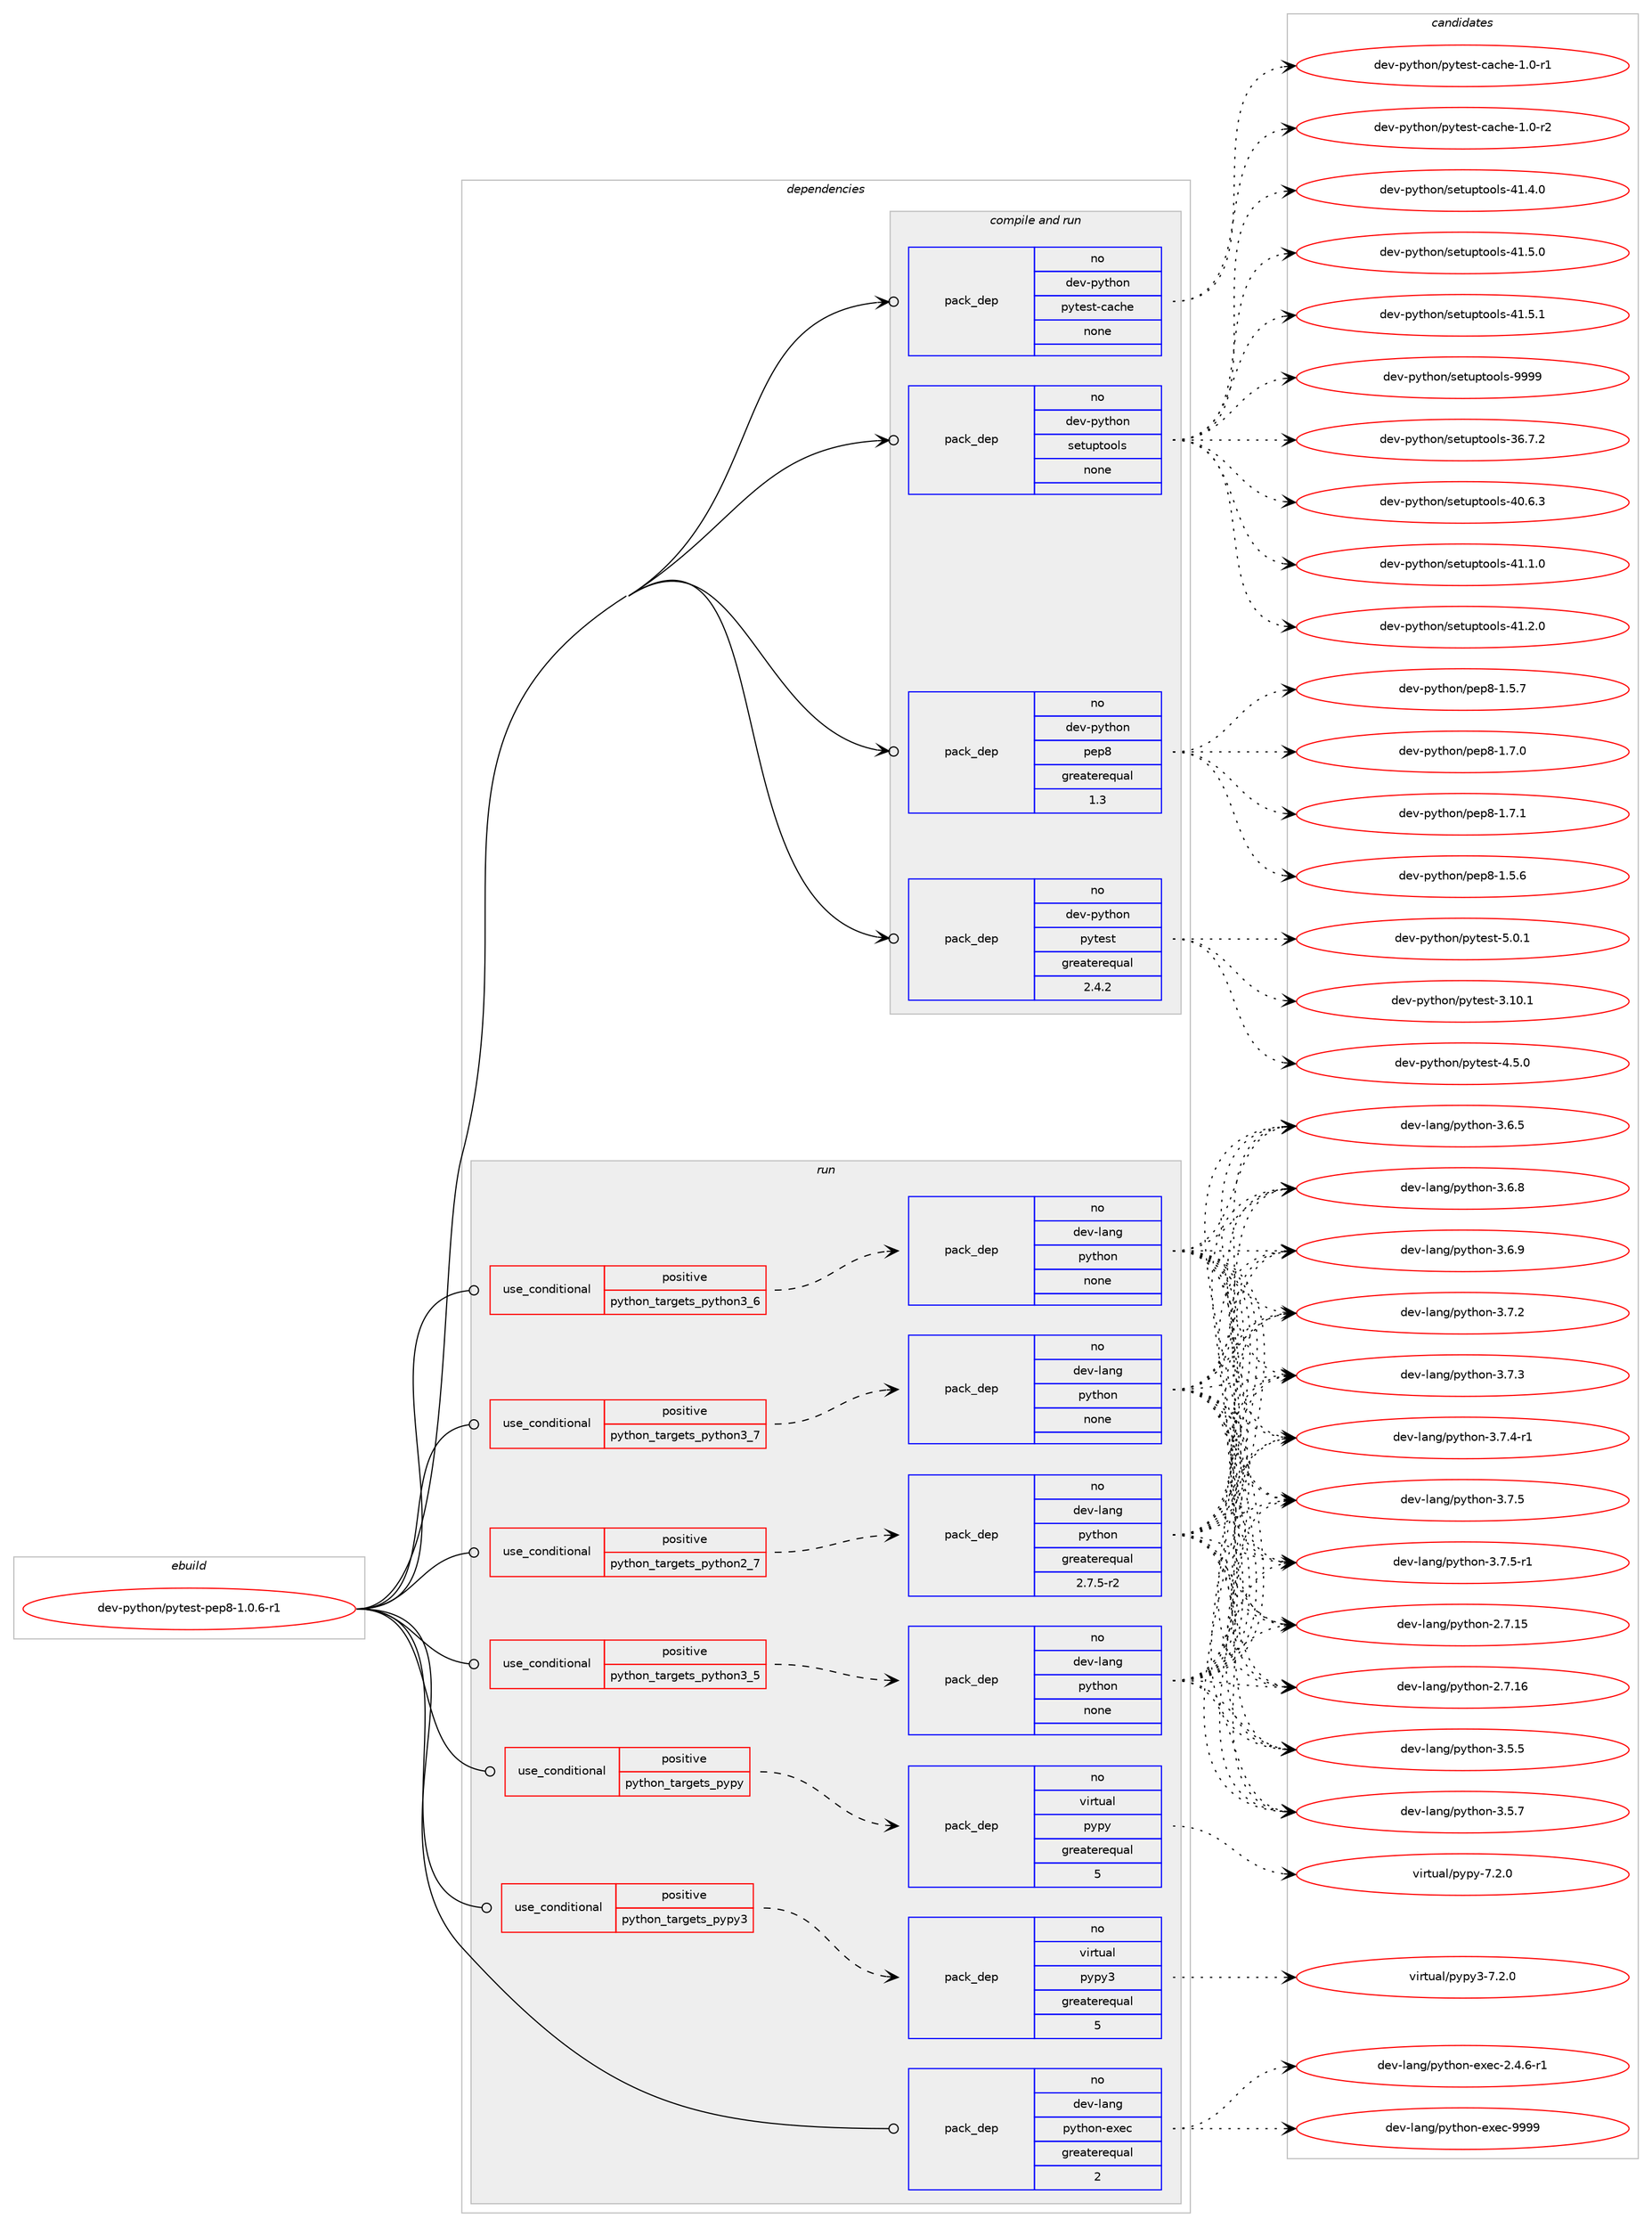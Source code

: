 digraph prolog {

# *************
# Graph options
# *************

newrank=true;
concentrate=true;
compound=true;
graph [rankdir=LR,fontname=Helvetica,fontsize=10,ranksep=1.5];#, ranksep=2.5, nodesep=0.2];
edge  [arrowhead=vee];
node  [fontname=Helvetica,fontsize=10];

# **********
# The ebuild
# **********

subgraph cluster_leftcol {
color=gray;
rank=same;
label=<<i>ebuild</i>>;
id [label="dev-python/pytest-pep8-1.0.6-r1", color=red, width=4, href="../dev-python/pytest-pep8-1.0.6-r1.svg"];
}

# ****************
# The dependencies
# ****************

subgraph cluster_midcol {
color=gray;
label=<<i>dependencies</i>>;
subgraph cluster_compile {
fillcolor="#eeeeee";
style=filled;
label=<<i>compile</i>>;
}
subgraph cluster_compileandrun {
fillcolor="#eeeeee";
style=filled;
label=<<i>compile and run</i>>;
subgraph pack470693 {
dependency629691 [label=<<TABLE BORDER="0" CELLBORDER="1" CELLSPACING="0" CELLPADDING="4" WIDTH="220"><TR><TD ROWSPAN="6" CELLPADDING="30">pack_dep</TD></TR><TR><TD WIDTH="110">no</TD></TR><TR><TD>dev-python</TD></TR><TR><TD>pep8</TD></TR><TR><TD>greaterequal</TD></TR><TR><TD>1.3</TD></TR></TABLE>>, shape=none, color=blue];
}
id:e -> dependency629691:w [weight=20,style="solid",arrowhead="odotvee"];
subgraph pack470694 {
dependency629692 [label=<<TABLE BORDER="0" CELLBORDER="1" CELLSPACING="0" CELLPADDING="4" WIDTH="220"><TR><TD ROWSPAN="6" CELLPADDING="30">pack_dep</TD></TR><TR><TD WIDTH="110">no</TD></TR><TR><TD>dev-python</TD></TR><TR><TD>pytest</TD></TR><TR><TD>greaterequal</TD></TR><TR><TD>2.4.2</TD></TR></TABLE>>, shape=none, color=blue];
}
id:e -> dependency629692:w [weight=20,style="solid",arrowhead="odotvee"];
subgraph pack470695 {
dependency629693 [label=<<TABLE BORDER="0" CELLBORDER="1" CELLSPACING="0" CELLPADDING="4" WIDTH="220"><TR><TD ROWSPAN="6" CELLPADDING="30">pack_dep</TD></TR><TR><TD WIDTH="110">no</TD></TR><TR><TD>dev-python</TD></TR><TR><TD>pytest-cache</TD></TR><TR><TD>none</TD></TR><TR><TD></TD></TR></TABLE>>, shape=none, color=blue];
}
id:e -> dependency629693:w [weight=20,style="solid",arrowhead="odotvee"];
subgraph pack470696 {
dependency629694 [label=<<TABLE BORDER="0" CELLBORDER="1" CELLSPACING="0" CELLPADDING="4" WIDTH="220"><TR><TD ROWSPAN="6" CELLPADDING="30">pack_dep</TD></TR><TR><TD WIDTH="110">no</TD></TR><TR><TD>dev-python</TD></TR><TR><TD>setuptools</TD></TR><TR><TD>none</TD></TR><TR><TD></TD></TR></TABLE>>, shape=none, color=blue];
}
id:e -> dependency629694:w [weight=20,style="solid",arrowhead="odotvee"];
}
subgraph cluster_run {
fillcolor="#eeeeee";
style=filled;
label=<<i>run</i>>;
subgraph cond147132 {
dependency629695 [label=<<TABLE BORDER="0" CELLBORDER="1" CELLSPACING="0" CELLPADDING="4"><TR><TD ROWSPAN="3" CELLPADDING="10">use_conditional</TD></TR><TR><TD>positive</TD></TR><TR><TD>python_targets_pypy</TD></TR></TABLE>>, shape=none, color=red];
subgraph pack470697 {
dependency629696 [label=<<TABLE BORDER="0" CELLBORDER="1" CELLSPACING="0" CELLPADDING="4" WIDTH="220"><TR><TD ROWSPAN="6" CELLPADDING="30">pack_dep</TD></TR><TR><TD WIDTH="110">no</TD></TR><TR><TD>virtual</TD></TR><TR><TD>pypy</TD></TR><TR><TD>greaterequal</TD></TR><TR><TD>5</TD></TR></TABLE>>, shape=none, color=blue];
}
dependency629695:e -> dependency629696:w [weight=20,style="dashed",arrowhead="vee"];
}
id:e -> dependency629695:w [weight=20,style="solid",arrowhead="odot"];
subgraph cond147133 {
dependency629697 [label=<<TABLE BORDER="0" CELLBORDER="1" CELLSPACING="0" CELLPADDING="4"><TR><TD ROWSPAN="3" CELLPADDING="10">use_conditional</TD></TR><TR><TD>positive</TD></TR><TR><TD>python_targets_pypy3</TD></TR></TABLE>>, shape=none, color=red];
subgraph pack470698 {
dependency629698 [label=<<TABLE BORDER="0" CELLBORDER="1" CELLSPACING="0" CELLPADDING="4" WIDTH="220"><TR><TD ROWSPAN="6" CELLPADDING="30">pack_dep</TD></TR><TR><TD WIDTH="110">no</TD></TR><TR><TD>virtual</TD></TR><TR><TD>pypy3</TD></TR><TR><TD>greaterequal</TD></TR><TR><TD>5</TD></TR></TABLE>>, shape=none, color=blue];
}
dependency629697:e -> dependency629698:w [weight=20,style="dashed",arrowhead="vee"];
}
id:e -> dependency629697:w [weight=20,style="solid",arrowhead="odot"];
subgraph cond147134 {
dependency629699 [label=<<TABLE BORDER="0" CELLBORDER="1" CELLSPACING="0" CELLPADDING="4"><TR><TD ROWSPAN="3" CELLPADDING="10">use_conditional</TD></TR><TR><TD>positive</TD></TR><TR><TD>python_targets_python2_7</TD></TR></TABLE>>, shape=none, color=red];
subgraph pack470699 {
dependency629700 [label=<<TABLE BORDER="0" CELLBORDER="1" CELLSPACING="0" CELLPADDING="4" WIDTH="220"><TR><TD ROWSPAN="6" CELLPADDING="30">pack_dep</TD></TR><TR><TD WIDTH="110">no</TD></TR><TR><TD>dev-lang</TD></TR><TR><TD>python</TD></TR><TR><TD>greaterequal</TD></TR><TR><TD>2.7.5-r2</TD></TR></TABLE>>, shape=none, color=blue];
}
dependency629699:e -> dependency629700:w [weight=20,style="dashed",arrowhead="vee"];
}
id:e -> dependency629699:w [weight=20,style="solid",arrowhead="odot"];
subgraph cond147135 {
dependency629701 [label=<<TABLE BORDER="0" CELLBORDER="1" CELLSPACING="0" CELLPADDING="4"><TR><TD ROWSPAN="3" CELLPADDING="10">use_conditional</TD></TR><TR><TD>positive</TD></TR><TR><TD>python_targets_python3_5</TD></TR></TABLE>>, shape=none, color=red];
subgraph pack470700 {
dependency629702 [label=<<TABLE BORDER="0" CELLBORDER="1" CELLSPACING="0" CELLPADDING="4" WIDTH="220"><TR><TD ROWSPAN="6" CELLPADDING="30">pack_dep</TD></TR><TR><TD WIDTH="110">no</TD></TR><TR><TD>dev-lang</TD></TR><TR><TD>python</TD></TR><TR><TD>none</TD></TR><TR><TD></TD></TR></TABLE>>, shape=none, color=blue];
}
dependency629701:e -> dependency629702:w [weight=20,style="dashed",arrowhead="vee"];
}
id:e -> dependency629701:w [weight=20,style="solid",arrowhead="odot"];
subgraph cond147136 {
dependency629703 [label=<<TABLE BORDER="0" CELLBORDER="1" CELLSPACING="0" CELLPADDING="4"><TR><TD ROWSPAN="3" CELLPADDING="10">use_conditional</TD></TR><TR><TD>positive</TD></TR><TR><TD>python_targets_python3_6</TD></TR></TABLE>>, shape=none, color=red];
subgraph pack470701 {
dependency629704 [label=<<TABLE BORDER="0" CELLBORDER="1" CELLSPACING="0" CELLPADDING="4" WIDTH="220"><TR><TD ROWSPAN="6" CELLPADDING="30">pack_dep</TD></TR><TR><TD WIDTH="110">no</TD></TR><TR><TD>dev-lang</TD></TR><TR><TD>python</TD></TR><TR><TD>none</TD></TR><TR><TD></TD></TR></TABLE>>, shape=none, color=blue];
}
dependency629703:e -> dependency629704:w [weight=20,style="dashed",arrowhead="vee"];
}
id:e -> dependency629703:w [weight=20,style="solid",arrowhead="odot"];
subgraph cond147137 {
dependency629705 [label=<<TABLE BORDER="0" CELLBORDER="1" CELLSPACING="0" CELLPADDING="4"><TR><TD ROWSPAN="3" CELLPADDING="10">use_conditional</TD></TR><TR><TD>positive</TD></TR><TR><TD>python_targets_python3_7</TD></TR></TABLE>>, shape=none, color=red];
subgraph pack470702 {
dependency629706 [label=<<TABLE BORDER="0" CELLBORDER="1" CELLSPACING="0" CELLPADDING="4" WIDTH="220"><TR><TD ROWSPAN="6" CELLPADDING="30">pack_dep</TD></TR><TR><TD WIDTH="110">no</TD></TR><TR><TD>dev-lang</TD></TR><TR><TD>python</TD></TR><TR><TD>none</TD></TR><TR><TD></TD></TR></TABLE>>, shape=none, color=blue];
}
dependency629705:e -> dependency629706:w [weight=20,style="dashed",arrowhead="vee"];
}
id:e -> dependency629705:w [weight=20,style="solid",arrowhead="odot"];
subgraph pack470703 {
dependency629707 [label=<<TABLE BORDER="0" CELLBORDER="1" CELLSPACING="0" CELLPADDING="4" WIDTH="220"><TR><TD ROWSPAN="6" CELLPADDING="30">pack_dep</TD></TR><TR><TD WIDTH="110">no</TD></TR><TR><TD>dev-lang</TD></TR><TR><TD>python-exec</TD></TR><TR><TD>greaterequal</TD></TR><TR><TD>2</TD></TR></TABLE>>, shape=none, color=blue];
}
id:e -> dependency629707:w [weight=20,style="solid",arrowhead="odot"];
}
}

# **************
# The candidates
# **************

subgraph cluster_choices {
rank=same;
color=gray;
label=<<i>candidates</i>>;

subgraph choice470693 {
color=black;
nodesep=1;
choice100101118451121211161041111104711210111256454946534654 [label="dev-python/pep8-1.5.6", color=red, width=4,href="../dev-python/pep8-1.5.6.svg"];
choice100101118451121211161041111104711210111256454946534655 [label="dev-python/pep8-1.5.7", color=red, width=4,href="../dev-python/pep8-1.5.7.svg"];
choice100101118451121211161041111104711210111256454946554648 [label="dev-python/pep8-1.7.0", color=red, width=4,href="../dev-python/pep8-1.7.0.svg"];
choice100101118451121211161041111104711210111256454946554649 [label="dev-python/pep8-1.7.1", color=red, width=4,href="../dev-python/pep8-1.7.1.svg"];
dependency629691:e -> choice100101118451121211161041111104711210111256454946534654:w [style=dotted,weight="100"];
dependency629691:e -> choice100101118451121211161041111104711210111256454946534655:w [style=dotted,weight="100"];
dependency629691:e -> choice100101118451121211161041111104711210111256454946554648:w [style=dotted,weight="100"];
dependency629691:e -> choice100101118451121211161041111104711210111256454946554649:w [style=dotted,weight="100"];
}
subgraph choice470694 {
color=black;
nodesep=1;
choice100101118451121211161041111104711212111610111511645514649484649 [label="dev-python/pytest-3.10.1", color=red, width=4,href="../dev-python/pytest-3.10.1.svg"];
choice1001011184511212111610411111047112121116101115116455246534648 [label="dev-python/pytest-4.5.0", color=red, width=4,href="../dev-python/pytest-4.5.0.svg"];
choice1001011184511212111610411111047112121116101115116455346484649 [label="dev-python/pytest-5.0.1", color=red, width=4,href="../dev-python/pytest-5.0.1.svg"];
dependency629692:e -> choice100101118451121211161041111104711212111610111511645514649484649:w [style=dotted,weight="100"];
dependency629692:e -> choice1001011184511212111610411111047112121116101115116455246534648:w [style=dotted,weight="100"];
dependency629692:e -> choice1001011184511212111610411111047112121116101115116455346484649:w [style=dotted,weight="100"];
}
subgraph choice470695 {
color=black;
nodesep=1;
choice100101118451121211161041111104711212111610111511645999799104101454946484511449 [label="dev-python/pytest-cache-1.0-r1", color=red, width=4,href="../dev-python/pytest-cache-1.0-r1.svg"];
choice100101118451121211161041111104711212111610111511645999799104101454946484511450 [label="dev-python/pytest-cache-1.0-r2", color=red, width=4,href="../dev-python/pytest-cache-1.0-r2.svg"];
dependency629693:e -> choice100101118451121211161041111104711212111610111511645999799104101454946484511449:w [style=dotted,weight="100"];
dependency629693:e -> choice100101118451121211161041111104711212111610111511645999799104101454946484511450:w [style=dotted,weight="100"];
}
subgraph choice470696 {
color=black;
nodesep=1;
choice100101118451121211161041111104711510111611711211611111110811545515446554650 [label="dev-python/setuptools-36.7.2", color=red, width=4,href="../dev-python/setuptools-36.7.2.svg"];
choice100101118451121211161041111104711510111611711211611111110811545524846544651 [label="dev-python/setuptools-40.6.3", color=red, width=4,href="../dev-python/setuptools-40.6.3.svg"];
choice100101118451121211161041111104711510111611711211611111110811545524946494648 [label="dev-python/setuptools-41.1.0", color=red, width=4,href="../dev-python/setuptools-41.1.0.svg"];
choice100101118451121211161041111104711510111611711211611111110811545524946504648 [label="dev-python/setuptools-41.2.0", color=red, width=4,href="../dev-python/setuptools-41.2.0.svg"];
choice100101118451121211161041111104711510111611711211611111110811545524946524648 [label="dev-python/setuptools-41.4.0", color=red, width=4,href="../dev-python/setuptools-41.4.0.svg"];
choice100101118451121211161041111104711510111611711211611111110811545524946534648 [label="dev-python/setuptools-41.5.0", color=red, width=4,href="../dev-python/setuptools-41.5.0.svg"];
choice100101118451121211161041111104711510111611711211611111110811545524946534649 [label="dev-python/setuptools-41.5.1", color=red, width=4,href="../dev-python/setuptools-41.5.1.svg"];
choice10010111845112121116104111110471151011161171121161111111081154557575757 [label="dev-python/setuptools-9999", color=red, width=4,href="../dev-python/setuptools-9999.svg"];
dependency629694:e -> choice100101118451121211161041111104711510111611711211611111110811545515446554650:w [style=dotted,weight="100"];
dependency629694:e -> choice100101118451121211161041111104711510111611711211611111110811545524846544651:w [style=dotted,weight="100"];
dependency629694:e -> choice100101118451121211161041111104711510111611711211611111110811545524946494648:w [style=dotted,weight="100"];
dependency629694:e -> choice100101118451121211161041111104711510111611711211611111110811545524946504648:w [style=dotted,weight="100"];
dependency629694:e -> choice100101118451121211161041111104711510111611711211611111110811545524946524648:w [style=dotted,weight="100"];
dependency629694:e -> choice100101118451121211161041111104711510111611711211611111110811545524946534648:w [style=dotted,weight="100"];
dependency629694:e -> choice100101118451121211161041111104711510111611711211611111110811545524946534649:w [style=dotted,weight="100"];
dependency629694:e -> choice10010111845112121116104111110471151011161171121161111111081154557575757:w [style=dotted,weight="100"];
}
subgraph choice470697 {
color=black;
nodesep=1;
choice1181051141161179710847112121112121455546504648 [label="virtual/pypy-7.2.0", color=red, width=4,href="../virtual/pypy-7.2.0.svg"];
dependency629696:e -> choice1181051141161179710847112121112121455546504648:w [style=dotted,weight="100"];
}
subgraph choice470698 {
color=black;
nodesep=1;
choice118105114116117971084711212111212151455546504648 [label="virtual/pypy3-7.2.0", color=red, width=4,href="../virtual/pypy3-7.2.0.svg"];
dependency629698:e -> choice118105114116117971084711212111212151455546504648:w [style=dotted,weight="100"];
}
subgraph choice470699 {
color=black;
nodesep=1;
choice10010111845108971101034711212111610411111045504655464953 [label="dev-lang/python-2.7.15", color=red, width=4,href="../dev-lang/python-2.7.15.svg"];
choice10010111845108971101034711212111610411111045504655464954 [label="dev-lang/python-2.7.16", color=red, width=4,href="../dev-lang/python-2.7.16.svg"];
choice100101118451089711010347112121116104111110455146534653 [label="dev-lang/python-3.5.5", color=red, width=4,href="../dev-lang/python-3.5.5.svg"];
choice100101118451089711010347112121116104111110455146534655 [label="dev-lang/python-3.5.7", color=red, width=4,href="../dev-lang/python-3.5.7.svg"];
choice100101118451089711010347112121116104111110455146544653 [label="dev-lang/python-3.6.5", color=red, width=4,href="../dev-lang/python-3.6.5.svg"];
choice100101118451089711010347112121116104111110455146544656 [label="dev-lang/python-3.6.8", color=red, width=4,href="../dev-lang/python-3.6.8.svg"];
choice100101118451089711010347112121116104111110455146544657 [label="dev-lang/python-3.6.9", color=red, width=4,href="../dev-lang/python-3.6.9.svg"];
choice100101118451089711010347112121116104111110455146554650 [label="dev-lang/python-3.7.2", color=red, width=4,href="../dev-lang/python-3.7.2.svg"];
choice100101118451089711010347112121116104111110455146554651 [label="dev-lang/python-3.7.3", color=red, width=4,href="../dev-lang/python-3.7.3.svg"];
choice1001011184510897110103471121211161041111104551465546524511449 [label="dev-lang/python-3.7.4-r1", color=red, width=4,href="../dev-lang/python-3.7.4-r1.svg"];
choice100101118451089711010347112121116104111110455146554653 [label="dev-lang/python-3.7.5", color=red, width=4,href="../dev-lang/python-3.7.5.svg"];
choice1001011184510897110103471121211161041111104551465546534511449 [label="dev-lang/python-3.7.5-r1", color=red, width=4,href="../dev-lang/python-3.7.5-r1.svg"];
dependency629700:e -> choice10010111845108971101034711212111610411111045504655464953:w [style=dotted,weight="100"];
dependency629700:e -> choice10010111845108971101034711212111610411111045504655464954:w [style=dotted,weight="100"];
dependency629700:e -> choice100101118451089711010347112121116104111110455146534653:w [style=dotted,weight="100"];
dependency629700:e -> choice100101118451089711010347112121116104111110455146534655:w [style=dotted,weight="100"];
dependency629700:e -> choice100101118451089711010347112121116104111110455146544653:w [style=dotted,weight="100"];
dependency629700:e -> choice100101118451089711010347112121116104111110455146544656:w [style=dotted,weight="100"];
dependency629700:e -> choice100101118451089711010347112121116104111110455146544657:w [style=dotted,weight="100"];
dependency629700:e -> choice100101118451089711010347112121116104111110455146554650:w [style=dotted,weight="100"];
dependency629700:e -> choice100101118451089711010347112121116104111110455146554651:w [style=dotted,weight="100"];
dependency629700:e -> choice1001011184510897110103471121211161041111104551465546524511449:w [style=dotted,weight="100"];
dependency629700:e -> choice100101118451089711010347112121116104111110455146554653:w [style=dotted,weight="100"];
dependency629700:e -> choice1001011184510897110103471121211161041111104551465546534511449:w [style=dotted,weight="100"];
}
subgraph choice470700 {
color=black;
nodesep=1;
choice10010111845108971101034711212111610411111045504655464953 [label="dev-lang/python-2.7.15", color=red, width=4,href="../dev-lang/python-2.7.15.svg"];
choice10010111845108971101034711212111610411111045504655464954 [label="dev-lang/python-2.7.16", color=red, width=4,href="../dev-lang/python-2.7.16.svg"];
choice100101118451089711010347112121116104111110455146534653 [label="dev-lang/python-3.5.5", color=red, width=4,href="../dev-lang/python-3.5.5.svg"];
choice100101118451089711010347112121116104111110455146534655 [label="dev-lang/python-3.5.7", color=red, width=4,href="../dev-lang/python-3.5.7.svg"];
choice100101118451089711010347112121116104111110455146544653 [label="dev-lang/python-3.6.5", color=red, width=4,href="../dev-lang/python-3.6.5.svg"];
choice100101118451089711010347112121116104111110455146544656 [label="dev-lang/python-3.6.8", color=red, width=4,href="../dev-lang/python-3.6.8.svg"];
choice100101118451089711010347112121116104111110455146544657 [label="dev-lang/python-3.6.9", color=red, width=4,href="../dev-lang/python-3.6.9.svg"];
choice100101118451089711010347112121116104111110455146554650 [label="dev-lang/python-3.7.2", color=red, width=4,href="../dev-lang/python-3.7.2.svg"];
choice100101118451089711010347112121116104111110455146554651 [label="dev-lang/python-3.7.3", color=red, width=4,href="../dev-lang/python-3.7.3.svg"];
choice1001011184510897110103471121211161041111104551465546524511449 [label="dev-lang/python-3.7.4-r1", color=red, width=4,href="../dev-lang/python-3.7.4-r1.svg"];
choice100101118451089711010347112121116104111110455146554653 [label="dev-lang/python-3.7.5", color=red, width=4,href="../dev-lang/python-3.7.5.svg"];
choice1001011184510897110103471121211161041111104551465546534511449 [label="dev-lang/python-3.7.5-r1", color=red, width=4,href="../dev-lang/python-3.7.5-r1.svg"];
dependency629702:e -> choice10010111845108971101034711212111610411111045504655464953:w [style=dotted,weight="100"];
dependency629702:e -> choice10010111845108971101034711212111610411111045504655464954:w [style=dotted,weight="100"];
dependency629702:e -> choice100101118451089711010347112121116104111110455146534653:w [style=dotted,weight="100"];
dependency629702:e -> choice100101118451089711010347112121116104111110455146534655:w [style=dotted,weight="100"];
dependency629702:e -> choice100101118451089711010347112121116104111110455146544653:w [style=dotted,weight="100"];
dependency629702:e -> choice100101118451089711010347112121116104111110455146544656:w [style=dotted,weight="100"];
dependency629702:e -> choice100101118451089711010347112121116104111110455146544657:w [style=dotted,weight="100"];
dependency629702:e -> choice100101118451089711010347112121116104111110455146554650:w [style=dotted,weight="100"];
dependency629702:e -> choice100101118451089711010347112121116104111110455146554651:w [style=dotted,weight="100"];
dependency629702:e -> choice1001011184510897110103471121211161041111104551465546524511449:w [style=dotted,weight="100"];
dependency629702:e -> choice100101118451089711010347112121116104111110455146554653:w [style=dotted,weight="100"];
dependency629702:e -> choice1001011184510897110103471121211161041111104551465546534511449:w [style=dotted,weight="100"];
}
subgraph choice470701 {
color=black;
nodesep=1;
choice10010111845108971101034711212111610411111045504655464953 [label="dev-lang/python-2.7.15", color=red, width=4,href="../dev-lang/python-2.7.15.svg"];
choice10010111845108971101034711212111610411111045504655464954 [label="dev-lang/python-2.7.16", color=red, width=4,href="../dev-lang/python-2.7.16.svg"];
choice100101118451089711010347112121116104111110455146534653 [label="dev-lang/python-3.5.5", color=red, width=4,href="../dev-lang/python-3.5.5.svg"];
choice100101118451089711010347112121116104111110455146534655 [label="dev-lang/python-3.5.7", color=red, width=4,href="../dev-lang/python-3.5.7.svg"];
choice100101118451089711010347112121116104111110455146544653 [label="dev-lang/python-3.6.5", color=red, width=4,href="../dev-lang/python-3.6.5.svg"];
choice100101118451089711010347112121116104111110455146544656 [label="dev-lang/python-3.6.8", color=red, width=4,href="../dev-lang/python-3.6.8.svg"];
choice100101118451089711010347112121116104111110455146544657 [label="dev-lang/python-3.6.9", color=red, width=4,href="../dev-lang/python-3.6.9.svg"];
choice100101118451089711010347112121116104111110455146554650 [label="dev-lang/python-3.7.2", color=red, width=4,href="../dev-lang/python-3.7.2.svg"];
choice100101118451089711010347112121116104111110455146554651 [label="dev-lang/python-3.7.3", color=red, width=4,href="../dev-lang/python-3.7.3.svg"];
choice1001011184510897110103471121211161041111104551465546524511449 [label="dev-lang/python-3.7.4-r1", color=red, width=4,href="../dev-lang/python-3.7.4-r1.svg"];
choice100101118451089711010347112121116104111110455146554653 [label="dev-lang/python-3.7.5", color=red, width=4,href="../dev-lang/python-3.7.5.svg"];
choice1001011184510897110103471121211161041111104551465546534511449 [label="dev-lang/python-3.7.5-r1", color=red, width=4,href="../dev-lang/python-3.7.5-r1.svg"];
dependency629704:e -> choice10010111845108971101034711212111610411111045504655464953:w [style=dotted,weight="100"];
dependency629704:e -> choice10010111845108971101034711212111610411111045504655464954:w [style=dotted,weight="100"];
dependency629704:e -> choice100101118451089711010347112121116104111110455146534653:w [style=dotted,weight="100"];
dependency629704:e -> choice100101118451089711010347112121116104111110455146534655:w [style=dotted,weight="100"];
dependency629704:e -> choice100101118451089711010347112121116104111110455146544653:w [style=dotted,weight="100"];
dependency629704:e -> choice100101118451089711010347112121116104111110455146544656:w [style=dotted,weight="100"];
dependency629704:e -> choice100101118451089711010347112121116104111110455146544657:w [style=dotted,weight="100"];
dependency629704:e -> choice100101118451089711010347112121116104111110455146554650:w [style=dotted,weight="100"];
dependency629704:e -> choice100101118451089711010347112121116104111110455146554651:w [style=dotted,weight="100"];
dependency629704:e -> choice1001011184510897110103471121211161041111104551465546524511449:w [style=dotted,weight="100"];
dependency629704:e -> choice100101118451089711010347112121116104111110455146554653:w [style=dotted,weight="100"];
dependency629704:e -> choice1001011184510897110103471121211161041111104551465546534511449:w [style=dotted,weight="100"];
}
subgraph choice470702 {
color=black;
nodesep=1;
choice10010111845108971101034711212111610411111045504655464953 [label="dev-lang/python-2.7.15", color=red, width=4,href="../dev-lang/python-2.7.15.svg"];
choice10010111845108971101034711212111610411111045504655464954 [label="dev-lang/python-2.7.16", color=red, width=4,href="../dev-lang/python-2.7.16.svg"];
choice100101118451089711010347112121116104111110455146534653 [label="dev-lang/python-3.5.5", color=red, width=4,href="../dev-lang/python-3.5.5.svg"];
choice100101118451089711010347112121116104111110455146534655 [label="dev-lang/python-3.5.7", color=red, width=4,href="../dev-lang/python-3.5.7.svg"];
choice100101118451089711010347112121116104111110455146544653 [label="dev-lang/python-3.6.5", color=red, width=4,href="../dev-lang/python-3.6.5.svg"];
choice100101118451089711010347112121116104111110455146544656 [label="dev-lang/python-3.6.8", color=red, width=4,href="../dev-lang/python-3.6.8.svg"];
choice100101118451089711010347112121116104111110455146544657 [label="dev-lang/python-3.6.9", color=red, width=4,href="../dev-lang/python-3.6.9.svg"];
choice100101118451089711010347112121116104111110455146554650 [label="dev-lang/python-3.7.2", color=red, width=4,href="../dev-lang/python-3.7.2.svg"];
choice100101118451089711010347112121116104111110455146554651 [label="dev-lang/python-3.7.3", color=red, width=4,href="../dev-lang/python-3.7.3.svg"];
choice1001011184510897110103471121211161041111104551465546524511449 [label="dev-lang/python-3.7.4-r1", color=red, width=4,href="../dev-lang/python-3.7.4-r1.svg"];
choice100101118451089711010347112121116104111110455146554653 [label="dev-lang/python-3.7.5", color=red, width=4,href="../dev-lang/python-3.7.5.svg"];
choice1001011184510897110103471121211161041111104551465546534511449 [label="dev-lang/python-3.7.5-r1", color=red, width=4,href="../dev-lang/python-3.7.5-r1.svg"];
dependency629706:e -> choice10010111845108971101034711212111610411111045504655464953:w [style=dotted,weight="100"];
dependency629706:e -> choice10010111845108971101034711212111610411111045504655464954:w [style=dotted,weight="100"];
dependency629706:e -> choice100101118451089711010347112121116104111110455146534653:w [style=dotted,weight="100"];
dependency629706:e -> choice100101118451089711010347112121116104111110455146534655:w [style=dotted,weight="100"];
dependency629706:e -> choice100101118451089711010347112121116104111110455146544653:w [style=dotted,weight="100"];
dependency629706:e -> choice100101118451089711010347112121116104111110455146544656:w [style=dotted,weight="100"];
dependency629706:e -> choice100101118451089711010347112121116104111110455146544657:w [style=dotted,weight="100"];
dependency629706:e -> choice100101118451089711010347112121116104111110455146554650:w [style=dotted,weight="100"];
dependency629706:e -> choice100101118451089711010347112121116104111110455146554651:w [style=dotted,weight="100"];
dependency629706:e -> choice1001011184510897110103471121211161041111104551465546524511449:w [style=dotted,weight="100"];
dependency629706:e -> choice100101118451089711010347112121116104111110455146554653:w [style=dotted,weight="100"];
dependency629706:e -> choice1001011184510897110103471121211161041111104551465546534511449:w [style=dotted,weight="100"];
}
subgraph choice470703 {
color=black;
nodesep=1;
choice10010111845108971101034711212111610411111045101120101994550465246544511449 [label="dev-lang/python-exec-2.4.6-r1", color=red, width=4,href="../dev-lang/python-exec-2.4.6-r1.svg"];
choice10010111845108971101034711212111610411111045101120101994557575757 [label="dev-lang/python-exec-9999", color=red, width=4,href="../dev-lang/python-exec-9999.svg"];
dependency629707:e -> choice10010111845108971101034711212111610411111045101120101994550465246544511449:w [style=dotted,weight="100"];
dependency629707:e -> choice10010111845108971101034711212111610411111045101120101994557575757:w [style=dotted,weight="100"];
}
}

}
